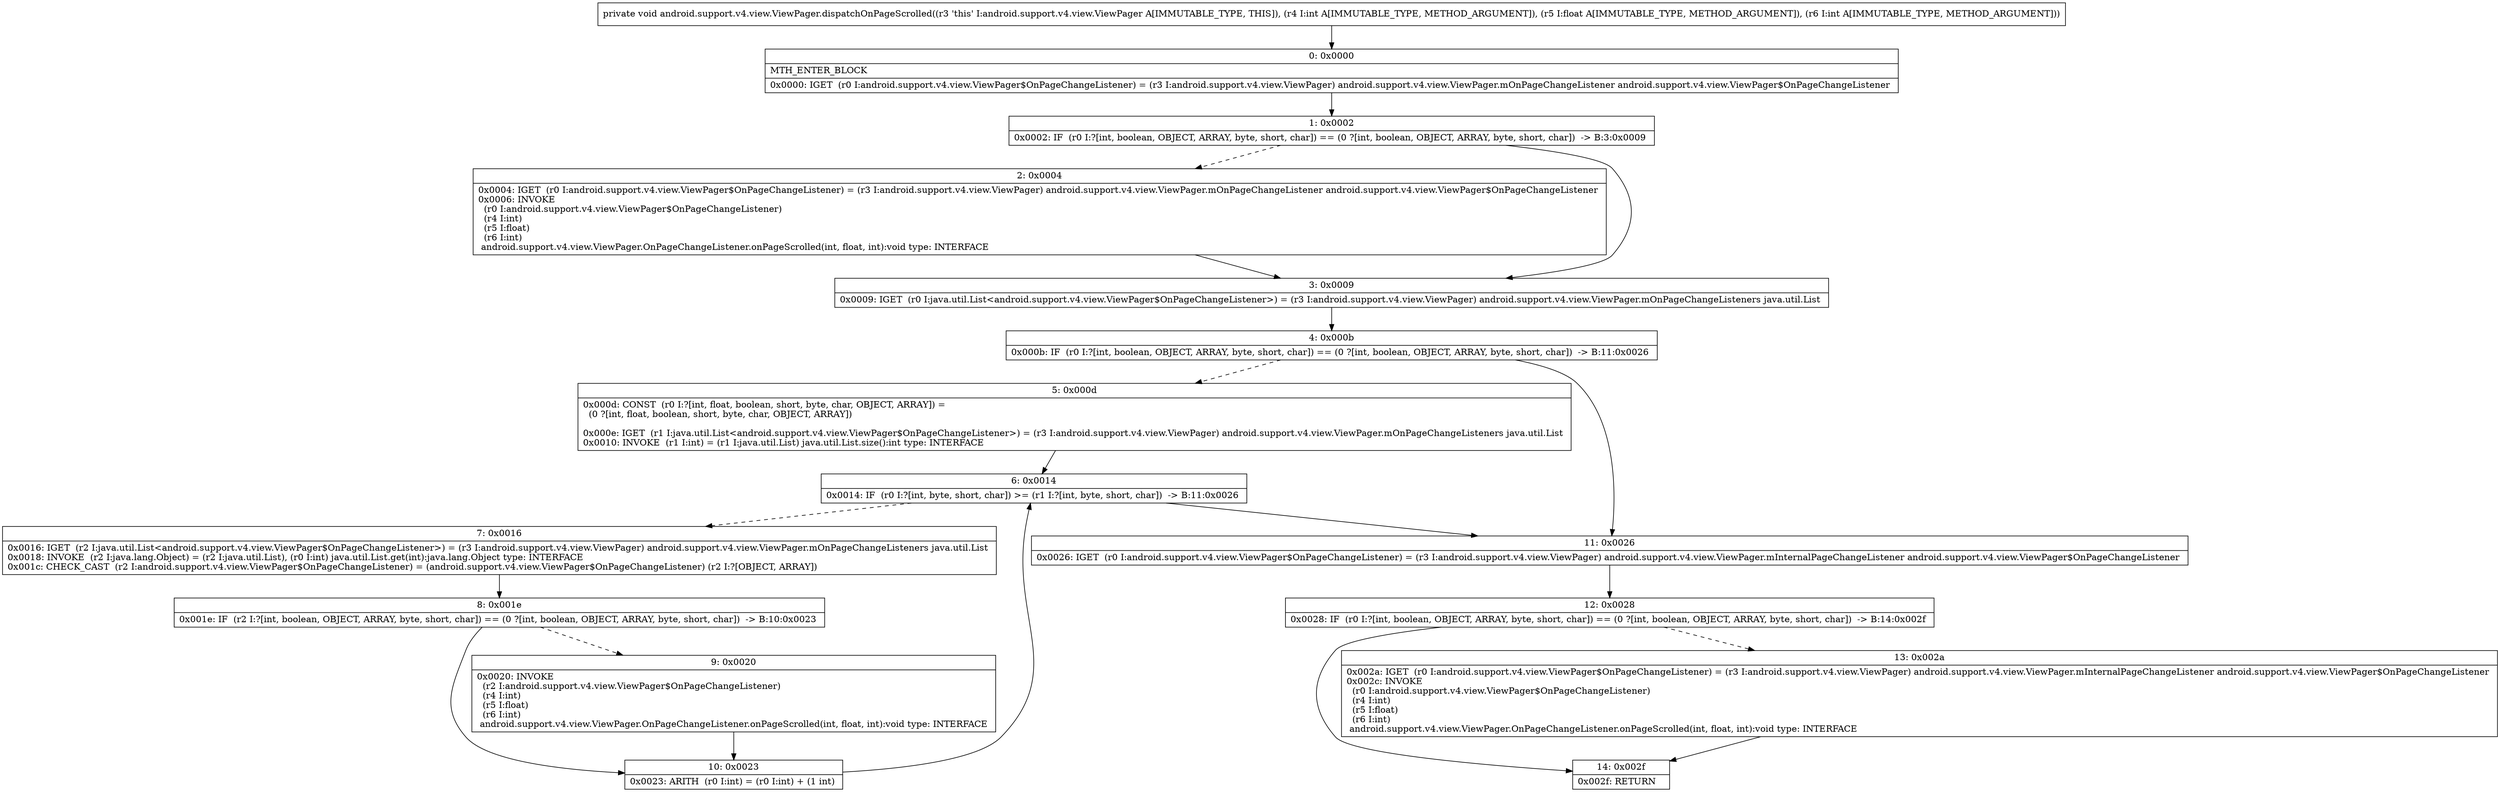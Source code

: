 digraph "CFG forandroid.support.v4.view.ViewPager.dispatchOnPageScrolled(IFI)V" {
Node_0 [shape=record,label="{0\:\ 0x0000|MTH_ENTER_BLOCK\l|0x0000: IGET  (r0 I:android.support.v4.view.ViewPager$OnPageChangeListener) = (r3 I:android.support.v4.view.ViewPager) android.support.v4.view.ViewPager.mOnPageChangeListener android.support.v4.view.ViewPager$OnPageChangeListener \l}"];
Node_1 [shape=record,label="{1\:\ 0x0002|0x0002: IF  (r0 I:?[int, boolean, OBJECT, ARRAY, byte, short, char]) == (0 ?[int, boolean, OBJECT, ARRAY, byte, short, char])  \-\> B:3:0x0009 \l}"];
Node_2 [shape=record,label="{2\:\ 0x0004|0x0004: IGET  (r0 I:android.support.v4.view.ViewPager$OnPageChangeListener) = (r3 I:android.support.v4.view.ViewPager) android.support.v4.view.ViewPager.mOnPageChangeListener android.support.v4.view.ViewPager$OnPageChangeListener \l0x0006: INVOKE  \l  (r0 I:android.support.v4.view.ViewPager$OnPageChangeListener)\l  (r4 I:int)\l  (r5 I:float)\l  (r6 I:int)\l android.support.v4.view.ViewPager.OnPageChangeListener.onPageScrolled(int, float, int):void type: INTERFACE \l}"];
Node_3 [shape=record,label="{3\:\ 0x0009|0x0009: IGET  (r0 I:java.util.List\<android.support.v4.view.ViewPager$OnPageChangeListener\>) = (r3 I:android.support.v4.view.ViewPager) android.support.v4.view.ViewPager.mOnPageChangeListeners java.util.List \l}"];
Node_4 [shape=record,label="{4\:\ 0x000b|0x000b: IF  (r0 I:?[int, boolean, OBJECT, ARRAY, byte, short, char]) == (0 ?[int, boolean, OBJECT, ARRAY, byte, short, char])  \-\> B:11:0x0026 \l}"];
Node_5 [shape=record,label="{5\:\ 0x000d|0x000d: CONST  (r0 I:?[int, float, boolean, short, byte, char, OBJECT, ARRAY]) = \l  (0 ?[int, float, boolean, short, byte, char, OBJECT, ARRAY])\l \l0x000e: IGET  (r1 I:java.util.List\<android.support.v4.view.ViewPager$OnPageChangeListener\>) = (r3 I:android.support.v4.view.ViewPager) android.support.v4.view.ViewPager.mOnPageChangeListeners java.util.List \l0x0010: INVOKE  (r1 I:int) = (r1 I:java.util.List) java.util.List.size():int type: INTERFACE \l}"];
Node_6 [shape=record,label="{6\:\ 0x0014|0x0014: IF  (r0 I:?[int, byte, short, char]) \>= (r1 I:?[int, byte, short, char])  \-\> B:11:0x0026 \l}"];
Node_7 [shape=record,label="{7\:\ 0x0016|0x0016: IGET  (r2 I:java.util.List\<android.support.v4.view.ViewPager$OnPageChangeListener\>) = (r3 I:android.support.v4.view.ViewPager) android.support.v4.view.ViewPager.mOnPageChangeListeners java.util.List \l0x0018: INVOKE  (r2 I:java.lang.Object) = (r2 I:java.util.List), (r0 I:int) java.util.List.get(int):java.lang.Object type: INTERFACE \l0x001c: CHECK_CAST  (r2 I:android.support.v4.view.ViewPager$OnPageChangeListener) = (android.support.v4.view.ViewPager$OnPageChangeListener) (r2 I:?[OBJECT, ARRAY]) \l}"];
Node_8 [shape=record,label="{8\:\ 0x001e|0x001e: IF  (r2 I:?[int, boolean, OBJECT, ARRAY, byte, short, char]) == (0 ?[int, boolean, OBJECT, ARRAY, byte, short, char])  \-\> B:10:0x0023 \l}"];
Node_9 [shape=record,label="{9\:\ 0x0020|0x0020: INVOKE  \l  (r2 I:android.support.v4.view.ViewPager$OnPageChangeListener)\l  (r4 I:int)\l  (r5 I:float)\l  (r6 I:int)\l android.support.v4.view.ViewPager.OnPageChangeListener.onPageScrolled(int, float, int):void type: INTERFACE \l}"];
Node_10 [shape=record,label="{10\:\ 0x0023|0x0023: ARITH  (r0 I:int) = (r0 I:int) + (1 int) \l}"];
Node_11 [shape=record,label="{11\:\ 0x0026|0x0026: IGET  (r0 I:android.support.v4.view.ViewPager$OnPageChangeListener) = (r3 I:android.support.v4.view.ViewPager) android.support.v4.view.ViewPager.mInternalPageChangeListener android.support.v4.view.ViewPager$OnPageChangeListener \l}"];
Node_12 [shape=record,label="{12\:\ 0x0028|0x0028: IF  (r0 I:?[int, boolean, OBJECT, ARRAY, byte, short, char]) == (0 ?[int, boolean, OBJECT, ARRAY, byte, short, char])  \-\> B:14:0x002f \l}"];
Node_13 [shape=record,label="{13\:\ 0x002a|0x002a: IGET  (r0 I:android.support.v4.view.ViewPager$OnPageChangeListener) = (r3 I:android.support.v4.view.ViewPager) android.support.v4.view.ViewPager.mInternalPageChangeListener android.support.v4.view.ViewPager$OnPageChangeListener \l0x002c: INVOKE  \l  (r0 I:android.support.v4.view.ViewPager$OnPageChangeListener)\l  (r4 I:int)\l  (r5 I:float)\l  (r6 I:int)\l android.support.v4.view.ViewPager.OnPageChangeListener.onPageScrolled(int, float, int):void type: INTERFACE \l}"];
Node_14 [shape=record,label="{14\:\ 0x002f|0x002f: RETURN   \l}"];
MethodNode[shape=record,label="{private void android.support.v4.view.ViewPager.dispatchOnPageScrolled((r3 'this' I:android.support.v4.view.ViewPager A[IMMUTABLE_TYPE, THIS]), (r4 I:int A[IMMUTABLE_TYPE, METHOD_ARGUMENT]), (r5 I:float A[IMMUTABLE_TYPE, METHOD_ARGUMENT]), (r6 I:int A[IMMUTABLE_TYPE, METHOD_ARGUMENT])) }"];
MethodNode -> Node_0;
Node_0 -> Node_1;
Node_1 -> Node_2[style=dashed];
Node_1 -> Node_3;
Node_2 -> Node_3;
Node_3 -> Node_4;
Node_4 -> Node_5[style=dashed];
Node_4 -> Node_11;
Node_5 -> Node_6;
Node_6 -> Node_7[style=dashed];
Node_6 -> Node_11;
Node_7 -> Node_8;
Node_8 -> Node_9[style=dashed];
Node_8 -> Node_10;
Node_9 -> Node_10;
Node_10 -> Node_6;
Node_11 -> Node_12;
Node_12 -> Node_13[style=dashed];
Node_12 -> Node_14;
Node_13 -> Node_14;
}

